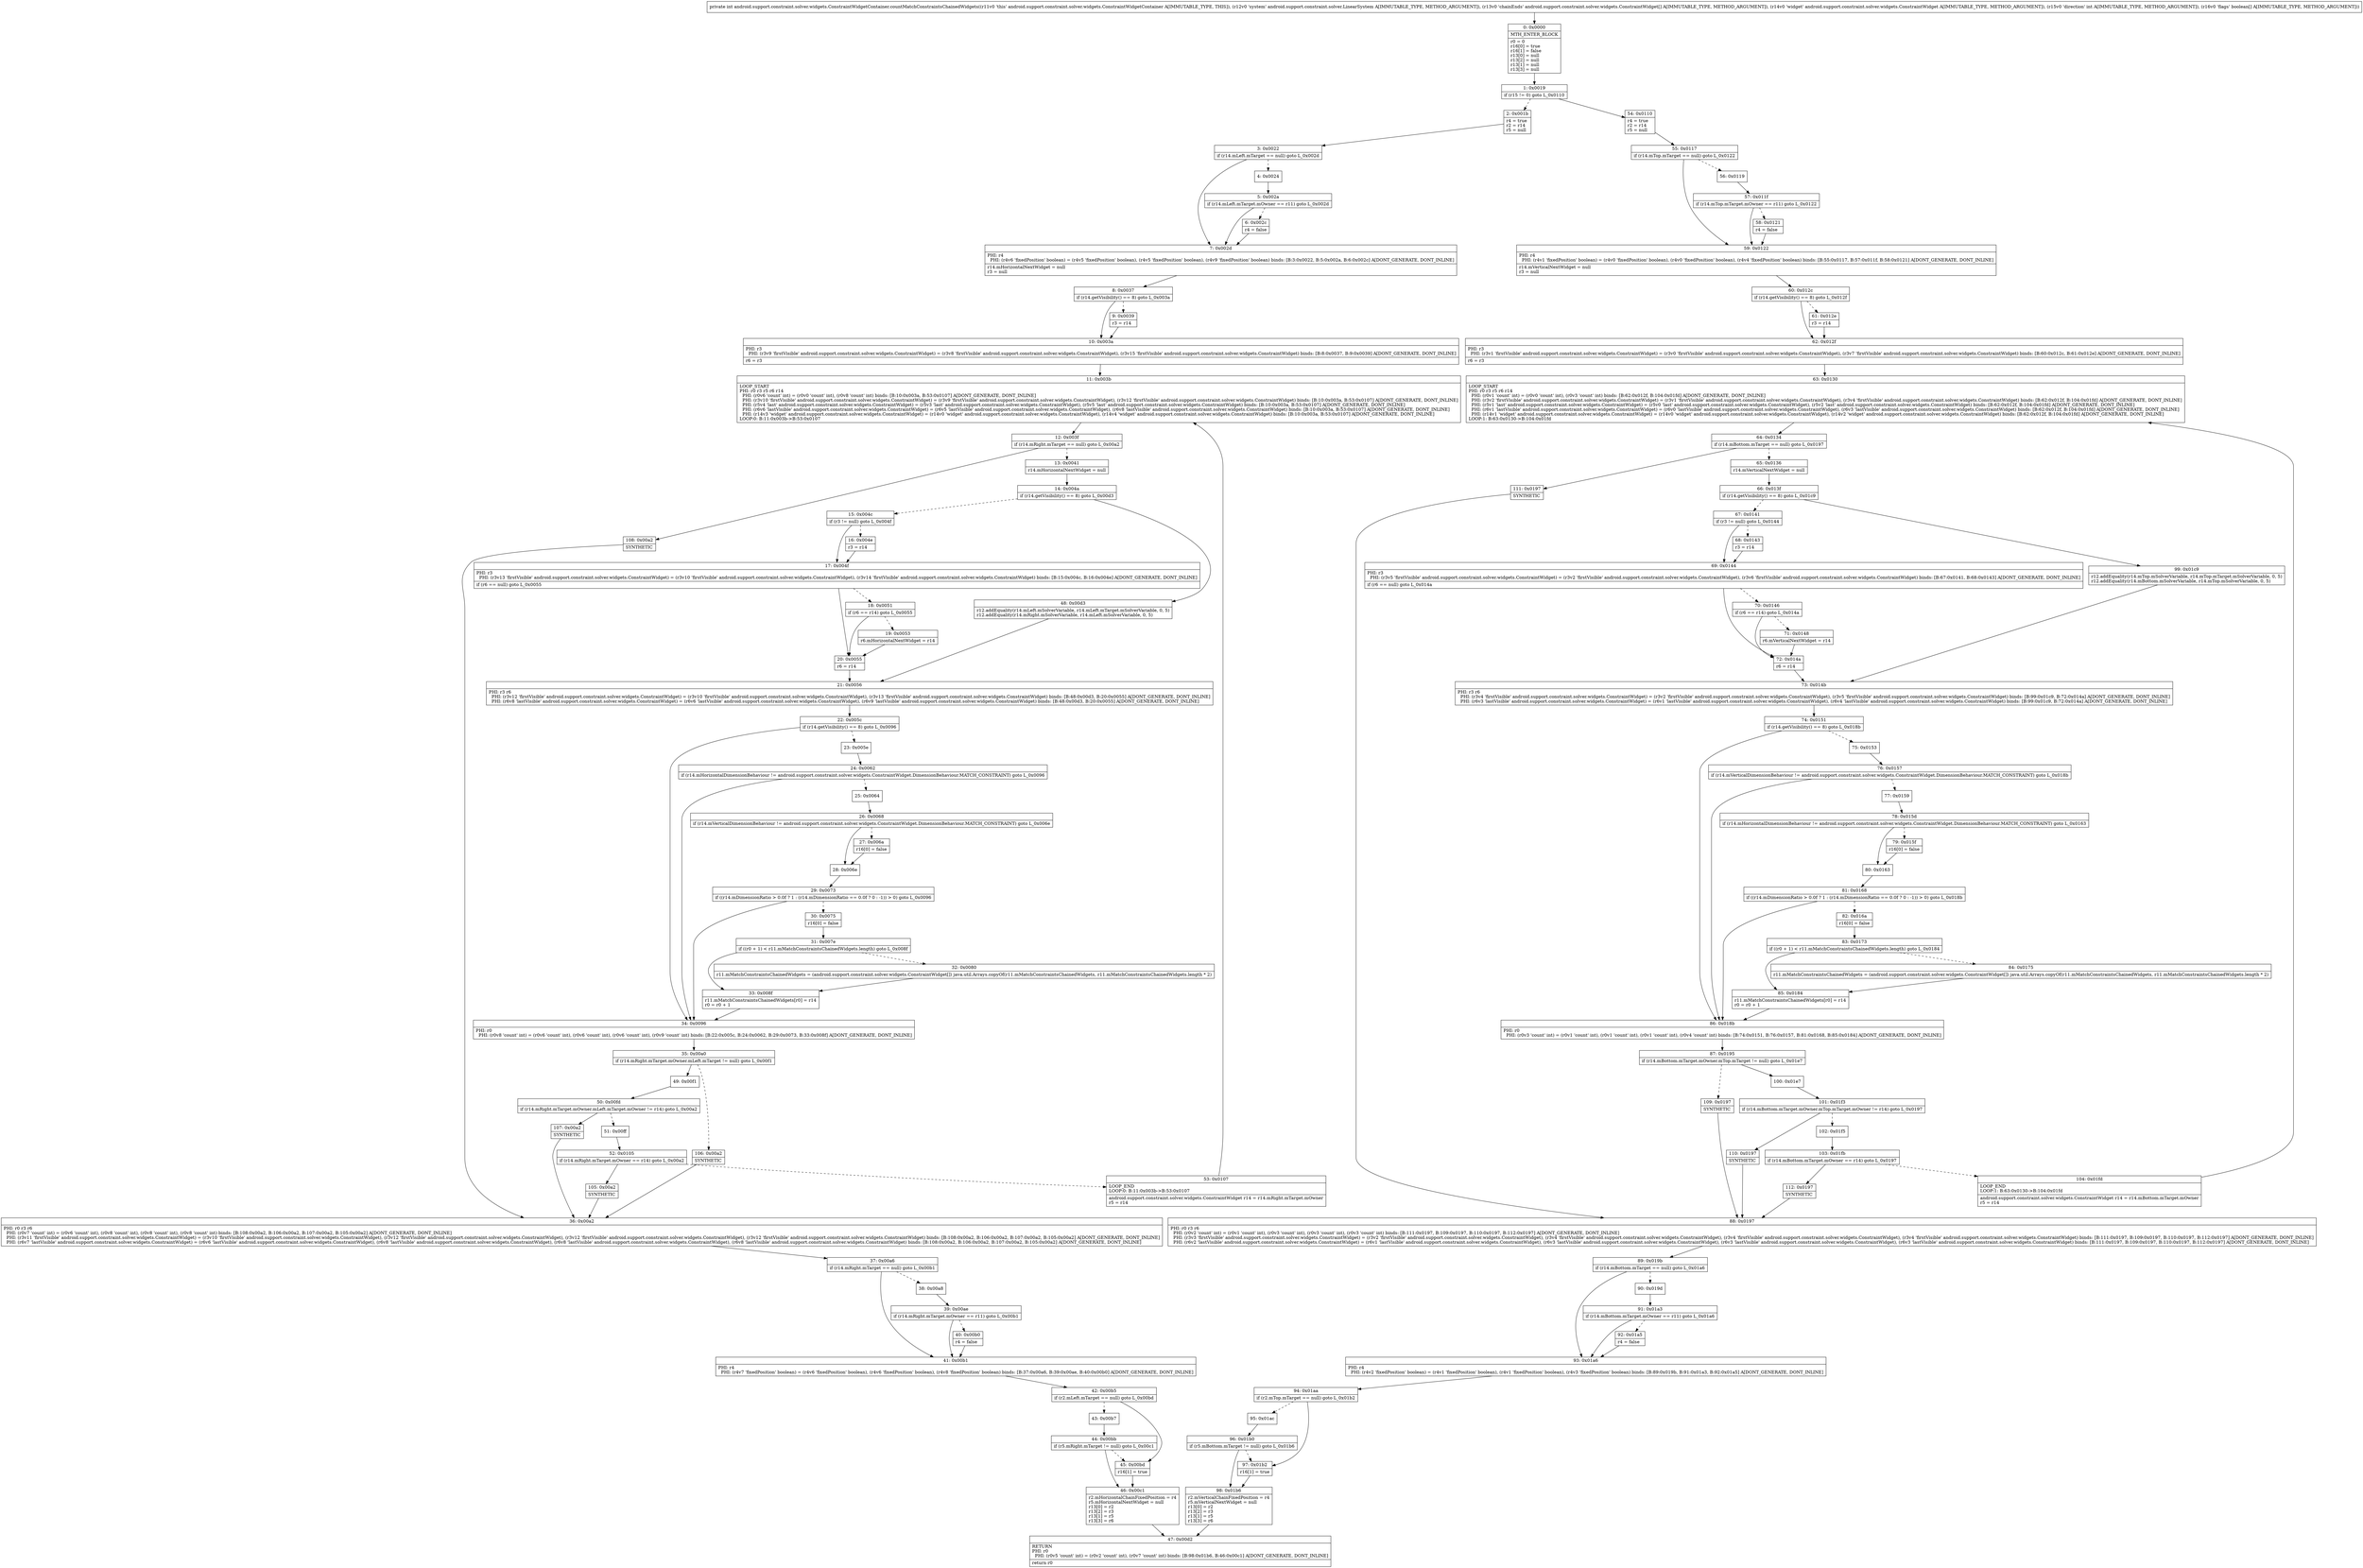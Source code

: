 digraph "CFG forandroid.support.constraint.solver.widgets.ConstraintWidgetContainer.countMatchConstraintsChainedWidgets(Landroid\/support\/constraint\/solver\/LinearSystem;[Landroid\/support\/constraint\/solver\/widgets\/ConstraintWidget;Landroid\/support\/constraint\/solver\/widgets\/ConstraintWidget;I[Z)I" {
Node_0 [shape=record,label="{0\:\ 0x0000|MTH_ENTER_BLOCK\l|r0 = 0\lr16[0] = true\lr16[1] = false\lr13[0] = null\lr13[2] = null\lr13[1] = null\lr13[3] = null\l}"];
Node_1 [shape=record,label="{1\:\ 0x0019|if (r15 != 0) goto L_0x0110\l}"];
Node_2 [shape=record,label="{2\:\ 0x001b|r4 = true\lr2 = r14\lr5 = null\l}"];
Node_3 [shape=record,label="{3\:\ 0x0022|if (r14.mLeft.mTarget == null) goto L_0x002d\l}"];
Node_4 [shape=record,label="{4\:\ 0x0024}"];
Node_5 [shape=record,label="{5\:\ 0x002a|if (r14.mLeft.mTarget.mOwner == r11) goto L_0x002d\l}"];
Node_6 [shape=record,label="{6\:\ 0x002c|r4 = false\l}"];
Node_7 [shape=record,label="{7\:\ 0x002d|PHI: r4 \l  PHI: (r4v6 'fixedPosition' boolean) = (r4v5 'fixedPosition' boolean), (r4v5 'fixedPosition' boolean), (r4v9 'fixedPosition' boolean) binds: [B:3:0x0022, B:5:0x002a, B:6:0x002c] A[DONT_GENERATE, DONT_INLINE]\l|r14.mHorizontalNextWidget = null\lr3 = null\l}"];
Node_8 [shape=record,label="{8\:\ 0x0037|if (r14.getVisibility() == 8) goto L_0x003a\l}"];
Node_9 [shape=record,label="{9\:\ 0x0039|r3 = r14\l}"];
Node_10 [shape=record,label="{10\:\ 0x003a|PHI: r3 \l  PHI: (r3v9 'firstVisible' android.support.constraint.solver.widgets.ConstraintWidget) = (r3v8 'firstVisible' android.support.constraint.solver.widgets.ConstraintWidget), (r3v15 'firstVisible' android.support.constraint.solver.widgets.ConstraintWidget) binds: [B:8:0x0037, B:9:0x0039] A[DONT_GENERATE, DONT_INLINE]\l|r6 = r3\l}"];
Node_11 [shape=record,label="{11\:\ 0x003b|LOOP_START\lPHI: r0 r3 r5 r6 r14 \l  PHI: (r0v6 'count' int) = (r0v0 'count' int), (r0v8 'count' int) binds: [B:10:0x003a, B:53:0x0107] A[DONT_GENERATE, DONT_INLINE]\l  PHI: (r3v10 'firstVisible' android.support.constraint.solver.widgets.ConstraintWidget) = (r3v9 'firstVisible' android.support.constraint.solver.widgets.ConstraintWidget), (r3v12 'firstVisible' android.support.constraint.solver.widgets.ConstraintWidget) binds: [B:10:0x003a, B:53:0x0107] A[DONT_GENERATE, DONT_INLINE]\l  PHI: (r5v4 'last' android.support.constraint.solver.widgets.ConstraintWidget) = (r5v3 'last' android.support.constraint.solver.widgets.ConstraintWidget), (r5v5 'last' android.support.constraint.solver.widgets.ConstraintWidget) binds: [B:10:0x003a, B:53:0x0107] A[DONT_GENERATE, DONT_INLINE]\l  PHI: (r6v6 'lastVisible' android.support.constraint.solver.widgets.ConstraintWidget) = (r6v5 'lastVisible' android.support.constraint.solver.widgets.ConstraintWidget), (r6v8 'lastVisible' android.support.constraint.solver.widgets.ConstraintWidget) binds: [B:10:0x003a, B:53:0x0107] A[DONT_GENERATE, DONT_INLINE]\l  PHI: (r14v3 'widget' android.support.constraint.solver.widgets.ConstraintWidget) = (r14v0 'widget' android.support.constraint.solver.widgets.ConstraintWidget), (r14v4 'widget' android.support.constraint.solver.widgets.ConstraintWidget) binds: [B:10:0x003a, B:53:0x0107] A[DONT_GENERATE, DONT_INLINE]\lLOOP:0: B:11:0x003b\-\>B:53:0x0107\l}"];
Node_12 [shape=record,label="{12\:\ 0x003f|if (r14.mRight.mTarget == null) goto L_0x00a2\l}"];
Node_13 [shape=record,label="{13\:\ 0x0041|r14.mHorizontalNextWidget = null\l}"];
Node_14 [shape=record,label="{14\:\ 0x004a|if (r14.getVisibility() == 8) goto L_0x00d3\l}"];
Node_15 [shape=record,label="{15\:\ 0x004c|if (r3 != null) goto L_0x004f\l}"];
Node_16 [shape=record,label="{16\:\ 0x004e|r3 = r14\l}"];
Node_17 [shape=record,label="{17\:\ 0x004f|PHI: r3 \l  PHI: (r3v13 'firstVisible' android.support.constraint.solver.widgets.ConstraintWidget) = (r3v10 'firstVisible' android.support.constraint.solver.widgets.ConstraintWidget), (r3v14 'firstVisible' android.support.constraint.solver.widgets.ConstraintWidget) binds: [B:15:0x004c, B:16:0x004e] A[DONT_GENERATE, DONT_INLINE]\l|if (r6 == null) goto L_0x0055\l}"];
Node_18 [shape=record,label="{18\:\ 0x0051|if (r6 == r14) goto L_0x0055\l}"];
Node_19 [shape=record,label="{19\:\ 0x0053|r6.mHorizontalNextWidget = r14\l}"];
Node_20 [shape=record,label="{20\:\ 0x0055|r6 = r14\l}"];
Node_21 [shape=record,label="{21\:\ 0x0056|PHI: r3 r6 \l  PHI: (r3v12 'firstVisible' android.support.constraint.solver.widgets.ConstraintWidget) = (r3v10 'firstVisible' android.support.constraint.solver.widgets.ConstraintWidget), (r3v13 'firstVisible' android.support.constraint.solver.widgets.ConstraintWidget) binds: [B:48:0x00d3, B:20:0x0055] A[DONT_GENERATE, DONT_INLINE]\l  PHI: (r6v8 'lastVisible' android.support.constraint.solver.widgets.ConstraintWidget) = (r6v6 'lastVisible' android.support.constraint.solver.widgets.ConstraintWidget), (r6v9 'lastVisible' android.support.constraint.solver.widgets.ConstraintWidget) binds: [B:48:0x00d3, B:20:0x0055] A[DONT_GENERATE, DONT_INLINE]\l}"];
Node_22 [shape=record,label="{22\:\ 0x005c|if (r14.getVisibility() == 8) goto L_0x0096\l}"];
Node_23 [shape=record,label="{23\:\ 0x005e}"];
Node_24 [shape=record,label="{24\:\ 0x0062|if (r14.mHorizontalDimensionBehaviour != android.support.constraint.solver.widgets.ConstraintWidget.DimensionBehaviour.MATCH_CONSTRAINT) goto L_0x0096\l}"];
Node_25 [shape=record,label="{25\:\ 0x0064}"];
Node_26 [shape=record,label="{26\:\ 0x0068|if (r14.mVerticalDimensionBehaviour != android.support.constraint.solver.widgets.ConstraintWidget.DimensionBehaviour.MATCH_CONSTRAINT) goto L_0x006e\l}"];
Node_27 [shape=record,label="{27\:\ 0x006a|r16[0] = false\l}"];
Node_28 [shape=record,label="{28\:\ 0x006e}"];
Node_29 [shape=record,label="{29\:\ 0x0073|if ((r14.mDimensionRatio \> 0.0f ? 1 : (r14.mDimensionRatio == 0.0f ? 0 : \-1)) \> 0) goto L_0x0096\l}"];
Node_30 [shape=record,label="{30\:\ 0x0075|r16[0] = false\l}"];
Node_31 [shape=record,label="{31\:\ 0x007e|if ((r0 + 1) \< r11.mMatchConstraintsChainedWidgets.length) goto L_0x008f\l}"];
Node_32 [shape=record,label="{32\:\ 0x0080|r11.mMatchConstraintsChainedWidgets = (android.support.constraint.solver.widgets.ConstraintWidget[]) java.util.Arrays.copyOf(r11.mMatchConstraintsChainedWidgets, r11.mMatchConstraintsChainedWidgets.length * 2)\l}"];
Node_33 [shape=record,label="{33\:\ 0x008f|r11.mMatchConstraintsChainedWidgets[r0] = r14\lr0 = r0 + 1\l}"];
Node_34 [shape=record,label="{34\:\ 0x0096|PHI: r0 \l  PHI: (r0v8 'count' int) = (r0v6 'count' int), (r0v6 'count' int), (r0v6 'count' int), (r0v9 'count' int) binds: [B:22:0x005c, B:24:0x0062, B:29:0x0073, B:33:0x008f] A[DONT_GENERATE, DONT_INLINE]\l}"];
Node_35 [shape=record,label="{35\:\ 0x00a0|if (r14.mRight.mTarget.mOwner.mLeft.mTarget != null) goto L_0x00f1\l}"];
Node_36 [shape=record,label="{36\:\ 0x00a2|PHI: r0 r3 r6 \l  PHI: (r0v7 'count' int) = (r0v6 'count' int), (r0v8 'count' int), (r0v8 'count' int), (r0v8 'count' int) binds: [B:108:0x00a2, B:106:0x00a2, B:107:0x00a2, B:105:0x00a2] A[DONT_GENERATE, DONT_INLINE]\l  PHI: (r3v11 'firstVisible' android.support.constraint.solver.widgets.ConstraintWidget) = (r3v10 'firstVisible' android.support.constraint.solver.widgets.ConstraintWidget), (r3v12 'firstVisible' android.support.constraint.solver.widgets.ConstraintWidget), (r3v12 'firstVisible' android.support.constraint.solver.widgets.ConstraintWidget), (r3v12 'firstVisible' android.support.constraint.solver.widgets.ConstraintWidget) binds: [B:108:0x00a2, B:106:0x00a2, B:107:0x00a2, B:105:0x00a2] A[DONT_GENERATE, DONT_INLINE]\l  PHI: (r6v7 'lastVisible' android.support.constraint.solver.widgets.ConstraintWidget) = (r6v6 'lastVisible' android.support.constraint.solver.widgets.ConstraintWidget), (r6v8 'lastVisible' android.support.constraint.solver.widgets.ConstraintWidget), (r6v8 'lastVisible' android.support.constraint.solver.widgets.ConstraintWidget), (r6v8 'lastVisible' android.support.constraint.solver.widgets.ConstraintWidget) binds: [B:108:0x00a2, B:106:0x00a2, B:107:0x00a2, B:105:0x00a2] A[DONT_GENERATE, DONT_INLINE]\l}"];
Node_37 [shape=record,label="{37\:\ 0x00a6|if (r14.mRight.mTarget == null) goto L_0x00b1\l}"];
Node_38 [shape=record,label="{38\:\ 0x00a8}"];
Node_39 [shape=record,label="{39\:\ 0x00ae|if (r14.mRight.mTarget.mOwner == r11) goto L_0x00b1\l}"];
Node_40 [shape=record,label="{40\:\ 0x00b0|r4 = false\l}"];
Node_41 [shape=record,label="{41\:\ 0x00b1|PHI: r4 \l  PHI: (r4v7 'fixedPosition' boolean) = (r4v6 'fixedPosition' boolean), (r4v6 'fixedPosition' boolean), (r4v8 'fixedPosition' boolean) binds: [B:37:0x00a6, B:39:0x00ae, B:40:0x00b0] A[DONT_GENERATE, DONT_INLINE]\l}"];
Node_42 [shape=record,label="{42\:\ 0x00b5|if (r2.mLeft.mTarget == null) goto L_0x00bd\l}"];
Node_43 [shape=record,label="{43\:\ 0x00b7}"];
Node_44 [shape=record,label="{44\:\ 0x00bb|if (r5.mRight.mTarget != null) goto L_0x00c1\l}"];
Node_45 [shape=record,label="{45\:\ 0x00bd|r16[1] = true\l}"];
Node_46 [shape=record,label="{46\:\ 0x00c1|r2.mHorizontalChainFixedPosition = r4\lr5.mHorizontalNextWidget = null\lr13[0] = r2\lr13[2] = r3\lr13[1] = r5\lr13[3] = r6\l}"];
Node_47 [shape=record,label="{47\:\ 0x00d2|RETURN\lPHI: r0 \l  PHI: (r0v5 'count' int) = (r0v2 'count' int), (r0v7 'count' int) binds: [B:98:0x01b6, B:46:0x00c1] A[DONT_GENERATE, DONT_INLINE]\l|return r0\l}"];
Node_48 [shape=record,label="{48\:\ 0x00d3|r12.addEquality(r14.mLeft.mSolverVariable, r14.mLeft.mTarget.mSolverVariable, 0, 5)\lr12.addEquality(r14.mRight.mSolverVariable, r14.mLeft.mSolverVariable, 0, 5)\l}"];
Node_49 [shape=record,label="{49\:\ 0x00f1}"];
Node_50 [shape=record,label="{50\:\ 0x00fd|if (r14.mRight.mTarget.mOwner.mLeft.mTarget.mOwner != r14) goto L_0x00a2\l}"];
Node_51 [shape=record,label="{51\:\ 0x00ff}"];
Node_52 [shape=record,label="{52\:\ 0x0105|if (r14.mRight.mTarget.mOwner == r14) goto L_0x00a2\l}"];
Node_53 [shape=record,label="{53\:\ 0x0107|LOOP_END\lLOOP:0: B:11:0x003b\-\>B:53:0x0107\l|android.support.constraint.solver.widgets.ConstraintWidget r14 = r14.mRight.mTarget.mOwner\lr5 = r14\l}"];
Node_54 [shape=record,label="{54\:\ 0x0110|r4 = true\lr2 = r14\lr5 = null\l}"];
Node_55 [shape=record,label="{55\:\ 0x0117|if (r14.mTop.mTarget == null) goto L_0x0122\l}"];
Node_56 [shape=record,label="{56\:\ 0x0119}"];
Node_57 [shape=record,label="{57\:\ 0x011f|if (r14.mTop.mTarget.mOwner == r11) goto L_0x0122\l}"];
Node_58 [shape=record,label="{58\:\ 0x0121|r4 = false\l}"];
Node_59 [shape=record,label="{59\:\ 0x0122|PHI: r4 \l  PHI: (r4v1 'fixedPosition' boolean) = (r4v0 'fixedPosition' boolean), (r4v0 'fixedPosition' boolean), (r4v4 'fixedPosition' boolean) binds: [B:55:0x0117, B:57:0x011f, B:58:0x0121] A[DONT_GENERATE, DONT_INLINE]\l|r14.mVerticalNextWidget = null\lr3 = null\l}"];
Node_60 [shape=record,label="{60\:\ 0x012c|if (r14.getVisibility() == 8) goto L_0x012f\l}"];
Node_61 [shape=record,label="{61\:\ 0x012e|r3 = r14\l}"];
Node_62 [shape=record,label="{62\:\ 0x012f|PHI: r3 \l  PHI: (r3v1 'firstVisible' android.support.constraint.solver.widgets.ConstraintWidget) = (r3v0 'firstVisible' android.support.constraint.solver.widgets.ConstraintWidget), (r3v7 'firstVisible' android.support.constraint.solver.widgets.ConstraintWidget) binds: [B:60:0x012c, B:61:0x012e] A[DONT_GENERATE, DONT_INLINE]\l|r6 = r3\l}"];
Node_63 [shape=record,label="{63\:\ 0x0130|LOOP_START\lPHI: r0 r3 r5 r6 r14 \l  PHI: (r0v1 'count' int) = (r0v0 'count' int), (r0v3 'count' int) binds: [B:62:0x012f, B:104:0x01fd] A[DONT_GENERATE, DONT_INLINE]\l  PHI: (r3v2 'firstVisible' android.support.constraint.solver.widgets.ConstraintWidget) = (r3v1 'firstVisible' android.support.constraint.solver.widgets.ConstraintWidget), (r3v4 'firstVisible' android.support.constraint.solver.widgets.ConstraintWidget) binds: [B:62:0x012f, B:104:0x01fd] A[DONT_GENERATE, DONT_INLINE]\l  PHI: (r5v1 'last' android.support.constraint.solver.widgets.ConstraintWidget) = (r5v0 'last' android.support.constraint.solver.widgets.ConstraintWidget), (r5v2 'last' android.support.constraint.solver.widgets.ConstraintWidget) binds: [B:62:0x012f, B:104:0x01fd] A[DONT_GENERATE, DONT_INLINE]\l  PHI: (r6v1 'lastVisible' android.support.constraint.solver.widgets.ConstraintWidget) = (r6v0 'lastVisible' android.support.constraint.solver.widgets.ConstraintWidget), (r6v3 'lastVisible' android.support.constraint.solver.widgets.ConstraintWidget) binds: [B:62:0x012f, B:104:0x01fd] A[DONT_GENERATE, DONT_INLINE]\l  PHI: (r14v1 'widget' android.support.constraint.solver.widgets.ConstraintWidget) = (r14v0 'widget' android.support.constraint.solver.widgets.ConstraintWidget), (r14v2 'widget' android.support.constraint.solver.widgets.ConstraintWidget) binds: [B:62:0x012f, B:104:0x01fd] A[DONT_GENERATE, DONT_INLINE]\lLOOP:1: B:63:0x0130\-\>B:104:0x01fd\l}"];
Node_64 [shape=record,label="{64\:\ 0x0134|if (r14.mBottom.mTarget == null) goto L_0x0197\l}"];
Node_65 [shape=record,label="{65\:\ 0x0136|r14.mVerticalNextWidget = null\l}"];
Node_66 [shape=record,label="{66\:\ 0x013f|if (r14.getVisibility() == 8) goto L_0x01c9\l}"];
Node_67 [shape=record,label="{67\:\ 0x0141|if (r3 != null) goto L_0x0144\l}"];
Node_68 [shape=record,label="{68\:\ 0x0143|r3 = r14\l}"];
Node_69 [shape=record,label="{69\:\ 0x0144|PHI: r3 \l  PHI: (r3v5 'firstVisible' android.support.constraint.solver.widgets.ConstraintWidget) = (r3v2 'firstVisible' android.support.constraint.solver.widgets.ConstraintWidget), (r3v6 'firstVisible' android.support.constraint.solver.widgets.ConstraintWidget) binds: [B:67:0x0141, B:68:0x0143] A[DONT_GENERATE, DONT_INLINE]\l|if (r6 == null) goto L_0x014a\l}"];
Node_70 [shape=record,label="{70\:\ 0x0146|if (r6 == r14) goto L_0x014a\l}"];
Node_71 [shape=record,label="{71\:\ 0x0148|r6.mVerticalNextWidget = r14\l}"];
Node_72 [shape=record,label="{72\:\ 0x014a|r6 = r14\l}"];
Node_73 [shape=record,label="{73\:\ 0x014b|PHI: r3 r6 \l  PHI: (r3v4 'firstVisible' android.support.constraint.solver.widgets.ConstraintWidget) = (r3v2 'firstVisible' android.support.constraint.solver.widgets.ConstraintWidget), (r3v5 'firstVisible' android.support.constraint.solver.widgets.ConstraintWidget) binds: [B:99:0x01c9, B:72:0x014a] A[DONT_GENERATE, DONT_INLINE]\l  PHI: (r6v3 'lastVisible' android.support.constraint.solver.widgets.ConstraintWidget) = (r6v1 'lastVisible' android.support.constraint.solver.widgets.ConstraintWidget), (r6v4 'lastVisible' android.support.constraint.solver.widgets.ConstraintWidget) binds: [B:99:0x01c9, B:72:0x014a] A[DONT_GENERATE, DONT_INLINE]\l}"];
Node_74 [shape=record,label="{74\:\ 0x0151|if (r14.getVisibility() == 8) goto L_0x018b\l}"];
Node_75 [shape=record,label="{75\:\ 0x0153}"];
Node_76 [shape=record,label="{76\:\ 0x0157|if (r14.mVerticalDimensionBehaviour != android.support.constraint.solver.widgets.ConstraintWidget.DimensionBehaviour.MATCH_CONSTRAINT) goto L_0x018b\l}"];
Node_77 [shape=record,label="{77\:\ 0x0159}"];
Node_78 [shape=record,label="{78\:\ 0x015d|if (r14.mHorizontalDimensionBehaviour != android.support.constraint.solver.widgets.ConstraintWidget.DimensionBehaviour.MATCH_CONSTRAINT) goto L_0x0163\l}"];
Node_79 [shape=record,label="{79\:\ 0x015f|r16[0] = false\l}"];
Node_80 [shape=record,label="{80\:\ 0x0163}"];
Node_81 [shape=record,label="{81\:\ 0x0168|if ((r14.mDimensionRatio \> 0.0f ? 1 : (r14.mDimensionRatio == 0.0f ? 0 : \-1)) \> 0) goto L_0x018b\l}"];
Node_82 [shape=record,label="{82\:\ 0x016a|r16[0] = false\l}"];
Node_83 [shape=record,label="{83\:\ 0x0173|if ((r0 + 1) \< r11.mMatchConstraintsChainedWidgets.length) goto L_0x0184\l}"];
Node_84 [shape=record,label="{84\:\ 0x0175|r11.mMatchConstraintsChainedWidgets = (android.support.constraint.solver.widgets.ConstraintWidget[]) java.util.Arrays.copyOf(r11.mMatchConstraintsChainedWidgets, r11.mMatchConstraintsChainedWidgets.length * 2)\l}"];
Node_85 [shape=record,label="{85\:\ 0x0184|r11.mMatchConstraintsChainedWidgets[r0] = r14\lr0 = r0 + 1\l}"];
Node_86 [shape=record,label="{86\:\ 0x018b|PHI: r0 \l  PHI: (r0v3 'count' int) = (r0v1 'count' int), (r0v1 'count' int), (r0v1 'count' int), (r0v4 'count' int) binds: [B:74:0x0151, B:76:0x0157, B:81:0x0168, B:85:0x0184] A[DONT_GENERATE, DONT_INLINE]\l}"];
Node_87 [shape=record,label="{87\:\ 0x0195|if (r14.mBottom.mTarget.mOwner.mTop.mTarget != null) goto L_0x01e7\l}"];
Node_88 [shape=record,label="{88\:\ 0x0197|PHI: r0 r3 r6 \l  PHI: (r0v2 'count' int) = (r0v1 'count' int), (r0v3 'count' int), (r0v3 'count' int), (r0v3 'count' int) binds: [B:111:0x0197, B:109:0x0197, B:110:0x0197, B:112:0x0197] A[DONT_GENERATE, DONT_INLINE]\l  PHI: (r3v3 'firstVisible' android.support.constraint.solver.widgets.ConstraintWidget) = (r3v2 'firstVisible' android.support.constraint.solver.widgets.ConstraintWidget), (r3v4 'firstVisible' android.support.constraint.solver.widgets.ConstraintWidget), (r3v4 'firstVisible' android.support.constraint.solver.widgets.ConstraintWidget), (r3v4 'firstVisible' android.support.constraint.solver.widgets.ConstraintWidget) binds: [B:111:0x0197, B:109:0x0197, B:110:0x0197, B:112:0x0197] A[DONT_GENERATE, DONT_INLINE]\l  PHI: (r6v2 'lastVisible' android.support.constraint.solver.widgets.ConstraintWidget) = (r6v1 'lastVisible' android.support.constraint.solver.widgets.ConstraintWidget), (r6v3 'lastVisible' android.support.constraint.solver.widgets.ConstraintWidget), (r6v3 'lastVisible' android.support.constraint.solver.widgets.ConstraintWidget), (r6v3 'lastVisible' android.support.constraint.solver.widgets.ConstraintWidget) binds: [B:111:0x0197, B:109:0x0197, B:110:0x0197, B:112:0x0197] A[DONT_GENERATE, DONT_INLINE]\l}"];
Node_89 [shape=record,label="{89\:\ 0x019b|if (r14.mBottom.mTarget == null) goto L_0x01a6\l}"];
Node_90 [shape=record,label="{90\:\ 0x019d}"];
Node_91 [shape=record,label="{91\:\ 0x01a3|if (r14.mBottom.mTarget.mOwner == r11) goto L_0x01a6\l}"];
Node_92 [shape=record,label="{92\:\ 0x01a5|r4 = false\l}"];
Node_93 [shape=record,label="{93\:\ 0x01a6|PHI: r4 \l  PHI: (r4v2 'fixedPosition' boolean) = (r4v1 'fixedPosition' boolean), (r4v1 'fixedPosition' boolean), (r4v3 'fixedPosition' boolean) binds: [B:89:0x019b, B:91:0x01a3, B:92:0x01a5] A[DONT_GENERATE, DONT_INLINE]\l}"];
Node_94 [shape=record,label="{94\:\ 0x01aa|if (r2.mTop.mTarget == null) goto L_0x01b2\l}"];
Node_95 [shape=record,label="{95\:\ 0x01ac}"];
Node_96 [shape=record,label="{96\:\ 0x01b0|if (r5.mBottom.mTarget != null) goto L_0x01b6\l}"];
Node_97 [shape=record,label="{97\:\ 0x01b2|r16[1] = true\l}"];
Node_98 [shape=record,label="{98\:\ 0x01b6|r2.mVerticalChainFixedPosition = r4\lr5.mVerticalNextWidget = null\lr13[0] = r2\lr13[2] = r3\lr13[1] = r5\lr13[3] = r6\l}"];
Node_99 [shape=record,label="{99\:\ 0x01c9|r12.addEquality(r14.mTop.mSolverVariable, r14.mTop.mTarget.mSolverVariable, 0, 5)\lr12.addEquality(r14.mBottom.mSolverVariable, r14.mTop.mSolverVariable, 0, 5)\l}"];
Node_100 [shape=record,label="{100\:\ 0x01e7}"];
Node_101 [shape=record,label="{101\:\ 0x01f3|if (r14.mBottom.mTarget.mOwner.mTop.mTarget.mOwner != r14) goto L_0x0197\l}"];
Node_102 [shape=record,label="{102\:\ 0x01f5}"];
Node_103 [shape=record,label="{103\:\ 0x01fb|if (r14.mBottom.mTarget.mOwner == r14) goto L_0x0197\l}"];
Node_104 [shape=record,label="{104\:\ 0x01fd|LOOP_END\lLOOP:1: B:63:0x0130\-\>B:104:0x01fd\l|android.support.constraint.solver.widgets.ConstraintWidget r14 = r14.mBottom.mTarget.mOwner\lr5 = r14\l}"];
Node_105 [shape=record,label="{105\:\ 0x00a2|SYNTHETIC\l}"];
Node_106 [shape=record,label="{106\:\ 0x00a2|SYNTHETIC\l}"];
Node_107 [shape=record,label="{107\:\ 0x00a2|SYNTHETIC\l}"];
Node_108 [shape=record,label="{108\:\ 0x00a2|SYNTHETIC\l}"];
Node_109 [shape=record,label="{109\:\ 0x0197|SYNTHETIC\l}"];
Node_110 [shape=record,label="{110\:\ 0x0197|SYNTHETIC\l}"];
Node_111 [shape=record,label="{111\:\ 0x0197|SYNTHETIC\l}"];
Node_112 [shape=record,label="{112\:\ 0x0197|SYNTHETIC\l}"];
MethodNode[shape=record,label="{private int android.support.constraint.solver.widgets.ConstraintWidgetContainer.countMatchConstraintsChainedWidgets((r11v0 'this' android.support.constraint.solver.widgets.ConstraintWidgetContainer A[IMMUTABLE_TYPE, THIS]), (r12v0 'system' android.support.constraint.solver.LinearSystem A[IMMUTABLE_TYPE, METHOD_ARGUMENT]), (r13v0 'chainEnds' android.support.constraint.solver.widgets.ConstraintWidget[] A[IMMUTABLE_TYPE, METHOD_ARGUMENT]), (r14v0 'widget' android.support.constraint.solver.widgets.ConstraintWidget A[IMMUTABLE_TYPE, METHOD_ARGUMENT]), (r15v0 'direction' int A[IMMUTABLE_TYPE, METHOD_ARGUMENT]), (r16v0 'flags' boolean[] A[IMMUTABLE_TYPE, METHOD_ARGUMENT])) }"];
MethodNode -> Node_0;
Node_0 -> Node_1;
Node_1 -> Node_2[style=dashed];
Node_1 -> Node_54;
Node_2 -> Node_3;
Node_3 -> Node_4[style=dashed];
Node_3 -> Node_7;
Node_4 -> Node_5;
Node_5 -> Node_6[style=dashed];
Node_5 -> Node_7;
Node_6 -> Node_7;
Node_7 -> Node_8;
Node_8 -> Node_9[style=dashed];
Node_8 -> Node_10;
Node_9 -> Node_10;
Node_10 -> Node_11;
Node_11 -> Node_12;
Node_12 -> Node_13[style=dashed];
Node_12 -> Node_108;
Node_13 -> Node_14;
Node_14 -> Node_15[style=dashed];
Node_14 -> Node_48;
Node_15 -> Node_16[style=dashed];
Node_15 -> Node_17;
Node_16 -> Node_17;
Node_17 -> Node_18[style=dashed];
Node_17 -> Node_20;
Node_18 -> Node_19[style=dashed];
Node_18 -> Node_20;
Node_19 -> Node_20;
Node_20 -> Node_21;
Node_21 -> Node_22;
Node_22 -> Node_23[style=dashed];
Node_22 -> Node_34;
Node_23 -> Node_24;
Node_24 -> Node_25[style=dashed];
Node_24 -> Node_34;
Node_25 -> Node_26;
Node_26 -> Node_27[style=dashed];
Node_26 -> Node_28;
Node_27 -> Node_28;
Node_28 -> Node_29;
Node_29 -> Node_30[style=dashed];
Node_29 -> Node_34;
Node_30 -> Node_31;
Node_31 -> Node_32[style=dashed];
Node_31 -> Node_33;
Node_32 -> Node_33;
Node_33 -> Node_34;
Node_34 -> Node_35;
Node_35 -> Node_49;
Node_35 -> Node_106[style=dashed];
Node_36 -> Node_37;
Node_37 -> Node_38[style=dashed];
Node_37 -> Node_41;
Node_38 -> Node_39;
Node_39 -> Node_40[style=dashed];
Node_39 -> Node_41;
Node_40 -> Node_41;
Node_41 -> Node_42;
Node_42 -> Node_43[style=dashed];
Node_42 -> Node_45;
Node_43 -> Node_44;
Node_44 -> Node_45[style=dashed];
Node_44 -> Node_46;
Node_45 -> Node_46;
Node_46 -> Node_47;
Node_48 -> Node_21;
Node_49 -> Node_50;
Node_50 -> Node_51[style=dashed];
Node_50 -> Node_107;
Node_51 -> Node_52;
Node_52 -> Node_53[style=dashed];
Node_52 -> Node_105;
Node_53 -> Node_11;
Node_54 -> Node_55;
Node_55 -> Node_56[style=dashed];
Node_55 -> Node_59;
Node_56 -> Node_57;
Node_57 -> Node_58[style=dashed];
Node_57 -> Node_59;
Node_58 -> Node_59;
Node_59 -> Node_60;
Node_60 -> Node_61[style=dashed];
Node_60 -> Node_62;
Node_61 -> Node_62;
Node_62 -> Node_63;
Node_63 -> Node_64;
Node_64 -> Node_65[style=dashed];
Node_64 -> Node_111;
Node_65 -> Node_66;
Node_66 -> Node_67[style=dashed];
Node_66 -> Node_99;
Node_67 -> Node_68[style=dashed];
Node_67 -> Node_69;
Node_68 -> Node_69;
Node_69 -> Node_70[style=dashed];
Node_69 -> Node_72;
Node_70 -> Node_71[style=dashed];
Node_70 -> Node_72;
Node_71 -> Node_72;
Node_72 -> Node_73;
Node_73 -> Node_74;
Node_74 -> Node_75[style=dashed];
Node_74 -> Node_86;
Node_75 -> Node_76;
Node_76 -> Node_77[style=dashed];
Node_76 -> Node_86;
Node_77 -> Node_78;
Node_78 -> Node_79[style=dashed];
Node_78 -> Node_80;
Node_79 -> Node_80;
Node_80 -> Node_81;
Node_81 -> Node_82[style=dashed];
Node_81 -> Node_86;
Node_82 -> Node_83;
Node_83 -> Node_84[style=dashed];
Node_83 -> Node_85;
Node_84 -> Node_85;
Node_85 -> Node_86;
Node_86 -> Node_87;
Node_87 -> Node_100;
Node_87 -> Node_109[style=dashed];
Node_88 -> Node_89;
Node_89 -> Node_90[style=dashed];
Node_89 -> Node_93;
Node_90 -> Node_91;
Node_91 -> Node_92[style=dashed];
Node_91 -> Node_93;
Node_92 -> Node_93;
Node_93 -> Node_94;
Node_94 -> Node_95[style=dashed];
Node_94 -> Node_97;
Node_95 -> Node_96;
Node_96 -> Node_97[style=dashed];
Node_96 -> Node_98;
Node_97 -> Node_98;
Node_98 -> Node_47;
Node_99 -> Node_73;
Node_100 -> Node_101;
Node_101 -> Node_102[style=dashed];
Node_101 -> Node_110;
Node_102 -> Node_103;
Node_103 -> Node_104[style=dashed];
Node_103 -> Node_112;
Node_104 -> Node_63;
Node_105 -> Node_36;
Node_106 -> Node_36;
Node_107 -> Node_36;
Node_108 -> Node_36;
Node_109 -> Node_88;
Node_110 -> Node_88;
Node_111 -> Node_88;
Node_112 -> Node_88;
}

